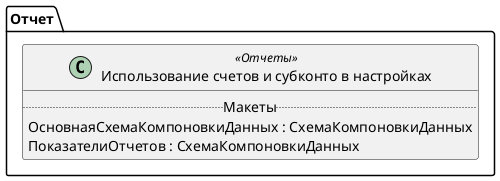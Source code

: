 ﻿@startuml ИспользованиеСчетовИСубконтоМеждународныйУчет
'!include templates.wsd
'..\include templates.wsd
class Отчет.ИспользованиеСчетовИСубконтоМеждународныйУчет as "Использование счетов и субконто в настройках" <<Отчеты>>
{
..Макеты..
ОсновнаяСхемаКомпоновкиДанных : СхемаКомпоновкиДанных
ПоказателиОтчетов : СхемаКомпоновкиДанных
}
@enduml
